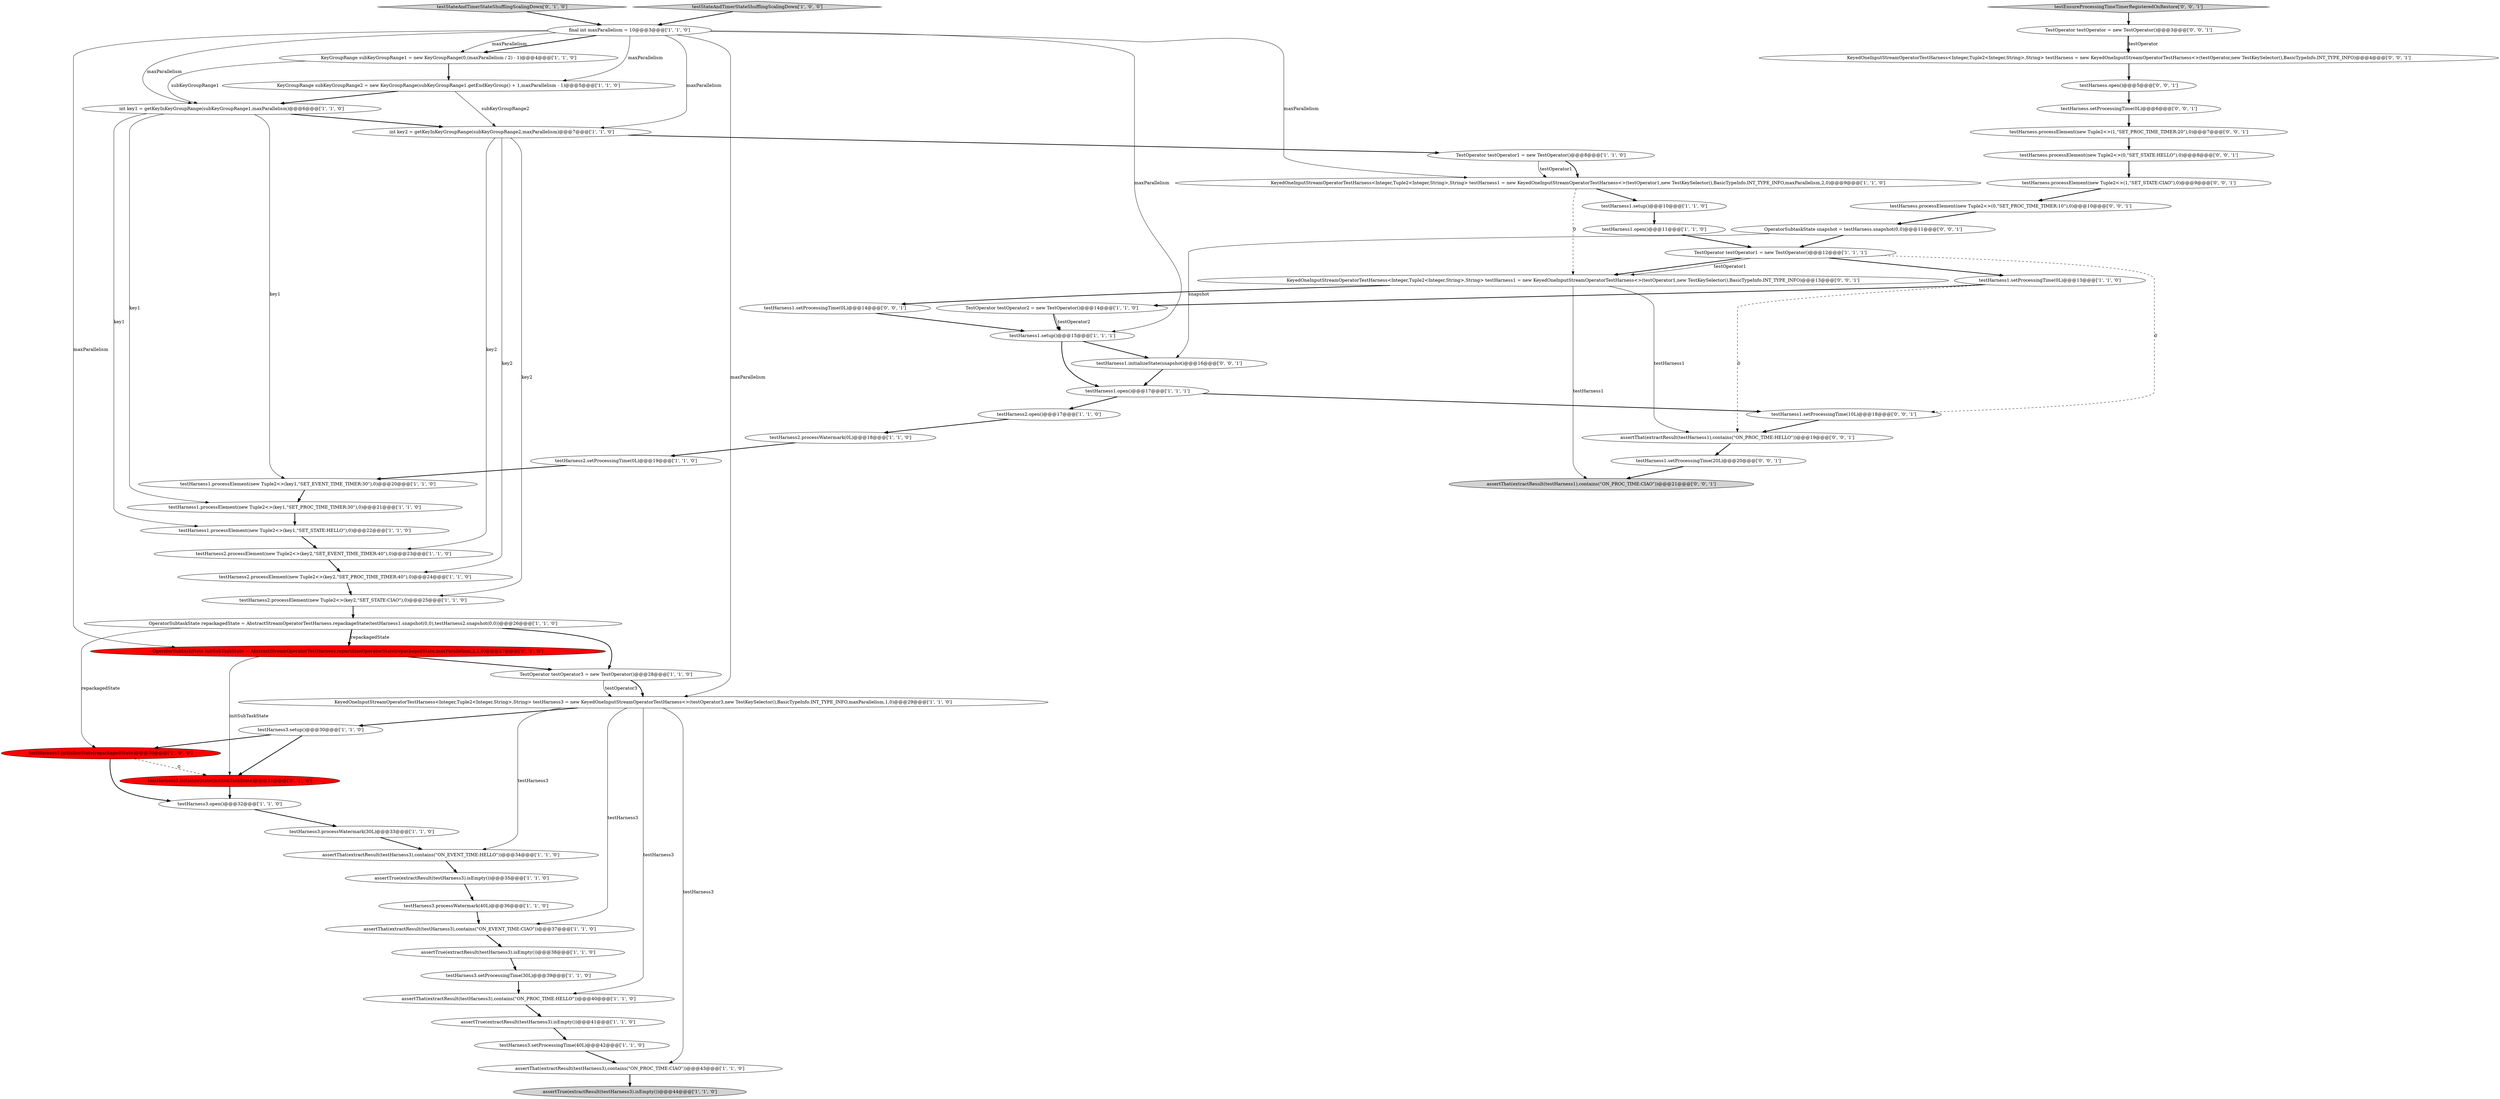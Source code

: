 digraph {
60 [style = filled, label = "testHarness1.setProcessingTime(0L)@@@14@@@['0', '0', '1']", fillcolor = white, shape = ellipse image = "AAA0AAABBB3BBB"];
21 [style = filled, label = "testHarness3.setProcessingTime(40L)@@@42@@@['1', '1', '0']", fillcolor = white, shape = ellipse image = "AAA0AAABBB1BBB"];
52 [style = filled, label = "testHarness1.setProcessingTime(20L)@@@20@@@['0', '0', '1']", fillcolor = white, shape = ellipse image = "AAA0AAABBB3BBB"];
59 [style = filled, label = "testHarness.processElement(new Tuple2<>(1,\"SET_PROC_TIME_TIMER:20\"),0)@@@7@@@['0', '0', '1']", fillcolor = white, shape = ellipse image = "AAA0AAABBB3BBB"];
5 [style = filled, label = "KeyGroupRange subKeyGroupRange1 = new KeyGroupRange(0,(maxParallelism / 2) - 1)@@@4@@@['1', '1', '0']", fillcolor = white, shape = ellipse image = "AAA0AAABBB1BBB"];
39 [style = filled, label = "testHarness3.setup()@@@30@@@['1', '1', '0']", fillcolor = white, shape = ellipse image = "AAA0AAABBB1BBB"];
44 [style = filled, label = "testHarness3.initializeState(initSubTaskState)@@@31@@@['0', '1', '0']", fillcolor = red, shape = ellipse image = "AAA1AAABBB2BBB"];
29 [style = filled, label = "testHarness1.setProcessingTime(0L)@@@13@@@['1', '1', '0']", fillcolor = white, shape = ellipse image = "AAA0AAABBB1BBB"];
27 [style = filled, label = "assertTrue(extractResult(testHarness3).isEmpty())@@@44@@@['1', '1', '0']", fillcolor = lightgray, shape = ellipse image = "AAA0AAABBB1BBB"];
26 [style = filled, label = "testHarness1.processElement(new Tuple2<>(key1,\"SET_PROC_TIME_TIMER:30\"),0)@@@21@@@['1', '1', '0']", fillcolor = white, shape = ellipse image = "AAA0AAABBB1BBB"];
61 [style = filled, label = "OperatorSubtaskState snapshot = testHarness.snapshot(0,0)@@@11@@@['0', '0', '1']", fillcolor = white, shape = ellipse image = "AAA0AAABBB3BBB"];
11 [style = filled, label = "KeyGroupRange subKeyGroupRange2 = new KeyGroupRange(subKeyGroupRange1.getEndKeyGroup() + 1,maxParallelism - 1)@@@5@@@['1', '1', '0']", fillcolor = white, shape = ellipse image = "AAA0AAABBB1BBB"];
8 [style = filled, label = "assertThat(extractResult(testHarness3),contains(\"ON_PROC_TIME:HELLO\"))@@@40@@@['1', '1', '0']", fillcolor = white, shape = ellipse image = "AAA0AAABBB1BBB"];
22 [style = filled, label = "TestOperator testOperator3 = new TestOperator()@@@28@@@['1', '1', '0']", fillcolor = white, shape = ellipse image = "AAA0AAABBB1BBB"];
12 [style = filled, label = "final int maxParallelism = 10@@@3@@@['1', '1', '0']", fillcolor = white, shape = ellipse image = "AAA0AAABBB1BBB"];
14 [style = filled, label = "assertTrue(extractResult(testHarness3).isEmpty())@@@38@@@['1', '1', '0']", fillcolor = white, shape = ellipse image = "AAA0AAABBB1BBB"];
7 [style = filled, label = "testHarness2.open()@@@17@@@['1', '1', '0']", fillcolor = white, shape = ellipse image = "AAA0AAABBB1BBB"];
17 [style = filled, label = "testHarness3.open()@@@32@@@['1', '1', '0']", fillcolor = white, shape = ellipse image = "AAA0AAABBB1BBB"];
47 [style = filled, label = "testHarness.processElement(new Tuple2<>(1,\"SET_STATE:CIAO\"),0)@@@9@@@['0', '0', '1']", fillcolor = white, shape = ellipse image = "AAA0AAABBB3BBB"];
50 [style = filled, label = "testHarness.processElement(new Tuple2<>(0,\"SET_PROC_TIME_TIMER:10\"),0)@@@10@@@['0', '0', '1']", fillcolor = white, shape = ellipse image = "AAA0AAABBB3BBB"];
33 [style = filled, label = "testHarness2.processElement(new Tuple2<>(key2,\"SET_EVENT_TIME_TIMER:40\"),0)@@@23@@@['1', '1', '0']", fillcolor = white, shape = ellipse image = "AAA0AAABBB1BBB"];
32 [style = filled, label = "testHarness2.setProcessingTime(0L)@@@19@@@['1', '1', '0']", fillcolor = white, shape = ellipse image = "AAA0AAABBB1BBB"];
34 [style = filled, label = "TestOperator testOperator1 = new TestOperator()@@@12@@@['1', '1', '1']", fillcolor = white, shape = ellipse image = "AAA0AAABBB1BBB"];
16 [style = filled, label = "testHarness1.open()@@@11@@@['1', '1', '0']", fillcolor = white, shape = ellipse image = "AAA0AAABBB1BBB"];
0 [style = filled, label = "testHarness3.initializeState(repackagedState)@@@30@@@['1', '0', '0']", fillcolor = red, shape = ellipse image = "AAA1AAABBB1BBB"];
54 [style = filled, label = "assertThat(extractResult(testHarness1),contains(\"ON_PROC_TIME:CIAO\"))@@@21@@@['0', '0', '1']", fillcolor = lightgray, shape = ellipse image = "AAA0AAABBB3BBB"];
56 [style = filled, label = "testHarness1.initializeState(snapshot)@@@16@@@['0', '0', '1']", fillcolor = white, shape = ellipse image = "AAA0AAABBB3BBB"];
20 [style = filled, label = "KeyedOneInputStreamOperatorTestHarness<Integer,Tuple2<Integer,String>,String> testHarness1 = new KeyedOneInputStreamOperatorTestHarness<>(testOperator1,new TestKeySelector(),BasicTypeInfo.INT_TYPE_INFO,maxParallelism,2,0)@@@9@@@['1', '1', '0']", fillcolor = white, shape = ellipse image = "AAA0AAABBB1BBB"];
41 [style = filled, label = "testHarness3.processWatermark(30L)@@@33@@@['1', '1', '0']", fillcolor = white, shape = ellipse image = "AAA0AAABBB1BBB"];
10 [style = filled, label = "OperatorSubtaskState repackagedState = AbstractStreamOperatorTestHarness.repackageState(testHarness1.snapshot(0,0),testHarness2.snapshot(0,0))@@@26@@@['1', '1', '0']", fillcolor = white, shape = ellipse image = "AAA0AAABBB1BBB"];
2 [style = filled, label = "KeyedOneInputStreamOperatorTestHarness<Integer,Tuple2<Integer,String>,String> testHarness3 = new KeyedOneInputStreamOperatorTestHarness<>(testOperator3,new TestKeySelector(),BasicTypeInfo.INT_TYPE_INFO,maxParallelism,1,0)@@@29@@@['1', '1', '0']", fillcolor = white, shape = ellipse image = "AAA0AAABBB1BBB"];
46 [style = filled, label = "KeyedOneInputStreamOperatorTestHarness<Integer,Tuple2<Integer,String>,String> testHarness = new KeyedOneInputStreamOperatorTestHarness<>(testOperator,new TestKeySelector(),BasicTypeInfo.INT_TYPE_INFO)@@@4@@@['0', '0', '1']", fillcolor = white, shape = ellipse image = "AAA0AAABBB3BBB"];
19 [style = filled, label = "TestOperator testOperator2 = new TestOperator()@@@14@@@['1', '1', '0']", fillcolor = white, shape = ellipse image = "AAA0AAABBB1BBB"];
53 [style = filled, label = "testHarness1.setProcessingTime(10L)@@@18@@@['0', '0', '1']", fillcolor = white, shape = ellipse image = "AAA0AAABBB3BBB"];
24 [style = filled, label = "testHarness1.processElement(new Tuple2<>(key1,\"SET_EVENT_TIME_TIMER:30\"),0)@@@20@@@['1', '1', '0']", fillcolor = white, shape = ellipse image = "AAA0AAABBB1BBB"];
9 [style = filled, label = "assertThat(extractResult(testHarness3),contains(\"ON_EVENT_TIME:CIAO\"))@@@37@@@['1', '1', '0']", fillcolor = white, shape = ellipse image = "AAA0AAABBB1BBB"];
15 [style = filled, label = "assertTrue(extractResult(testHarness3).isEmpty())@@@35@@@['1', '1', '0']", fillcolor = white, shape = ellipse image = "AAA0AAABBB1BBB"];
35 [style = filled, label = "int key1 = getKeyInKeyGroupRange(subKeyGroupRange1,maxParallelism)@@@6@@@['1', '1', '0']", fillcolor = white, shape = ellipse image = "AAA0AAABBB1BBB"];
49 [style = filled, label = "testHarness.processElement(new Tuple2<>(0,\"SET_STATE:HELLO\"),0)@@@8@@@['0', '0', '1']", fillcolor = white, shape = ellipse image = "AAA0AAABBB3BBB"];
23 [style = filled, label = "testHarness1.open()@@@17@@@['1', '1', '1']", fillcolor = white, shape = ellipse image = "AAA0AAABBB1BBB"];
13 [style = filled, label = "testHarness3.processWatermark(40L)@@@36@@@['1', '1', '0']", fillcolor = white, shape = ellipse image = "AAA0AAABBB1BBB"];
45 [style = filled, label = "TestOperator testOperator = new TestOperator()@@@3@@@['0', '0', '1']", fillcolor = white, shape = ellipse image = "AAA0AAABBB3BBB"];
48 [style = filled, label = "testEnsureProcessingTimeTimerRegisteredOnRestore['0', '0', '1']", fillcolor = lightgray, shape = diamond image = "AAA0AAABBB3BBB"];
43 [style = filled, label = "OperatorSubtaskState initSubTaskState = AbstractStreamOperatorTestHarness.repartitionOperatorState(repackagedState,maxParallelism,2,1,0)@@@27@@@['0', '1', '0']", fillcolor = red, shape = ellipse image = "AAA1AAABBB2BBB"];
25 [style = filled, label = "testHarness1.setup()@@@15@@@['1', '1', '1']", fillcolor = white, shape = ellipse image = "AAA0AAABBB1BBB"];
31 [style = filled, label = "testHarness1.processElement(new Tuple2<>(key1,\"SET_STATE:HELLO\"),0)@@@22@@@['1', '1', '0']", fillcolor = white, shape = ellipse image = "AAA0AAABBB1BBB"];
18 [style = filled, label = "testStateAndTimerStateShufflingScalingDown['1', '0', '0']", fillcolor = lightgray, shape = diamond image = "AAA0AAABBB1BBB"];
51 [style = filled, label = "assertThat(extractResult(testHarness1),contains(\"ON_PROC_TIME:HELLO\"))@@@19@@@['0', '0', '1']", fillcolor = white, shape = ellipse image = "AAA0AAABBB3BBB"];
3 [style = filled, label = "assertThat(extractResult(testHarness3),contains(\"ON_EVENT_TIME:HELLO\"))@@@34@@@['1', '1', '0']", fillcolor = white, shape = ellipse image = "AAA0AAABBB1BBB"];
36 [style = filled, label = "testHarness2.processWatermark(0L)@@@18@@@['1', '1', '0']", fillcolor = white, shape = ellipse image = "AAA0AAABBB1BBB"];
40 [style = filled, label = "testHarness1.setup()@@@10@@@['1', '1', '0']", fillcolor = white, shape = ellipse image = "AAA0AAABBB1BBB"];
55 [style = filled, label = "testHarness.setProcessingTime(0L)@@@6@@@['0', '0', '1']", fillcolor = white, shape = ellipse image = "AAA0AAABBB3BBB"];
58 [style = filled, label = "KeyedOneInputStreamOperatorTestHarness<Integer,Tuple2<Integer,String>,String> testHarness1 = new KeyedOneInputStreamOperatorTestHarness<>(testOperator1,new TestKeySelector(),BasicTypeInfo.INT_TYPE_INFO)@@@13@@@['0', '0', '1']", fillcolor = white, shape = ellipse image = "AAA0AAABBB3BBB"];
28 [style = filled, label = "TestOperator testOperator1 = new TestOperator()@@@8@@@['1', '1', '0']", fillcolor = white, shape = ellipse image = "AAA0AAABBB1BBB"];
37 [style = filled, label = "testHarness2.processElement(new Tuple2<>(key2,\"SET_STATE:CIAO\"),0)@@@25@@@['1', '1', '0']", fillcolor = white, shape = ellipse image = "AAA0AAABBB1BBB"];
38 [style = filled, label = "int key2 = getKeyInKeyGroupRange(subKeyGroupRange2,maxParallelism)@@@7@@@['1', '1', '0']", fillcolor = white, shape = ellipse image = "AAA0AAABBB1BBB"];
57 [style = filled, label = "testHarness.open()@@@5@@@['0', '0', '1']", fillcolor = white, shape = ellipse image = "AAA0AAABBB3BBB"];
30 [style = filled, label = "testHarness3.setProcessingTime(30L)@@@39@@@['1', '1', '0']", fillcolor = white, shape = ellipse image = "AAA0AAABBB1BBB"];
1 [style = filled, label = "assertTrue(extractResult(testHarness3).isEmpty())@@@41@@@['1', '1', '0']", fillcolor = white, shape = ellipse image = "AAA0AAABBB1BBB"];
42 [style = filled, label = "testStateAndTimerStateShufflingScalingDown['0', '1', '0']", fillcolor = lightgray, shape = diamond image = "AAA0AAABBB2BBB"];
6 [style = filled, label = "assertThat(extractResult(testHarness3),contains(\"ON_PROC_TIME:CIAO\"))@@@43@@@['1', '1', '0']", fillcolor = white, shape = ellipse image = "AAA0AAABBB1BBB"];
4 [style = filled, label = "testHarness2.processElement(new Tuple2<>(key2,\"SET_PROC_TIME_TIMER:40\"),0)@@@24@@@['1', '1', '0']", fillcolor = white, shape = ellipse image = "AAA0AAABBB1BBB"];
12->11 [style = solid, label="maxParallelism"];
59->49 [style = bold, label=""];
43->44 [style = solid, label="initSubTaskState"];
12->5 [style = bold, label=""];
10->0 [style = solid, label="repackagedState"];
12->43 [style = solid, label="maxParallelism"];
28->20 [style = bold, label=""];
0->44 [style = dashed, label="0"];
2->8 [style = solid, label="testHarness3"];
58->60 [style = bold, label=""];
35->31 [style = solid, label="key1"];
34->58 [style = bold, label=""];
8->1 [style = bold, label=""];
2->6 [style = solid, label="testHarness3"];
45->46 [style = solid, label="testOperator"];
40->16 [style = bold, label=""];
1->21 [style = bold, label=""];
9->14 [style = bold, label=""];
19->25 [style = solid, label="testOperator2"];
35->38 [style = bold, label=""];
30->8 [style = bold, label=""];
20->58 [style = dashed, label="0"];
58->51 [style = solid, label="testHarness1"];
34->58 [style = solid, label="testOperator1"];
15->13 [style = bold, label=""];
14->30 [style = bold, label=""];
55->59 [style = bold, label=""];
38->28 [style = bold, label=""];
0->17 [style = bold, label=""];
57->55 [style = bold, label=""];
17->41 [style = bold, label=""];
35->24 [style = solid, label="key1"];
38->4 [style = solid, label="key2"];
18->12 [style = bold, label=""];
16->34 [style = bold, label=""];
12->20 [style = solid, label="maxParallelism"];
35->26 [style = solid, label="key1"];
44->17 [style = bold, label=""];
19->25 [style = bold, label=""];
2->39 [style = bold, label=""];
28->20 [style = solid, label="testOperator1"];
31->33 [style = bold, label=""];
43->22 [style = bold, label=""];
38->37 [style = solid, label="key2"];
56->23 [style = bold, label=""];
29->51 [style = dashed, label="0"];
5->11 [style = bold, label=""];
23->7 [style = bold, label=""];
10->43 [style = solid, label="repackagedState"];
45->46 [style = bold, label=""];
52->54 [style = bold, label=""];
12->5 [style = solid, label="maxParallelism"];
34->29 [style = bold, label=""];
12->25 [style = solid, label="maxParallelism"];
22->2 [style = bold, label=""];
10->43 [style = bold, label=""];
37->10 [style = bold, label=""];
33->4 [style = bold, label=""];
12->2 [style = solid, label="maxParallelism"];
38->33 [style = solid, label="key2"];
58->54 [style = solid, label="testHarness1"];
51->52 [style = bold, label=""];
22->2 [style = solid, label="testOperator3"];
47->50 [style = bold, label=""];
12->38 [style = solid, label="maxParallelism"];
60->25 [style = bold, label=""];
24->26 [style = bold, label=""];
6->27 [style = bold, label=""];
61->34 [style = bold, label=""];
12->35 [style = solid, label="maxParallelism"];
26->31 [style = bold, label=""];
29->19 [style = bold, label=""];
2->9 [style = solid, label="testHarness3"];
13->9 [style = bold, label=""];
2->3 [style = solid, label="testHarness3"];
50->61 [style = bold, label=""];
46->57 [style = bold, label=""];
7->36 [style = bold, label=""];
61->56 [style = solid, label="snapshot"];
10->22 [style = bold, label=""];
39->44 [style = bold, label=""];
53->51 [style = bold, label=""];
21->6 [style = bold, label=""];
25->23 [style = bold, label=""];
25->56 [style = bold, label=""];
5->35 [style = solid, label="subKeyGroupRange1"];
41->3 [style = bold, label=""];
11->38 [style = solid, label="subKeyGroupRange2"];
36->32 [style = bold, label=""];
3->15 [style = bold, label=""];
42->12 [style = bold, label=""];
34->53 [style = dashed, label="0"];
11->35 [style = bold, label=""];
49->47 [style = bold, label=""];
20->40 [style = bold, label=""];
48->45 [style = bold, label=""];
39->0 [style = bold, label=""];
4->37 [style = bold, label=""];
23->53 [style = bold, label=""];
32->24 [style = bold, label=""];
}
